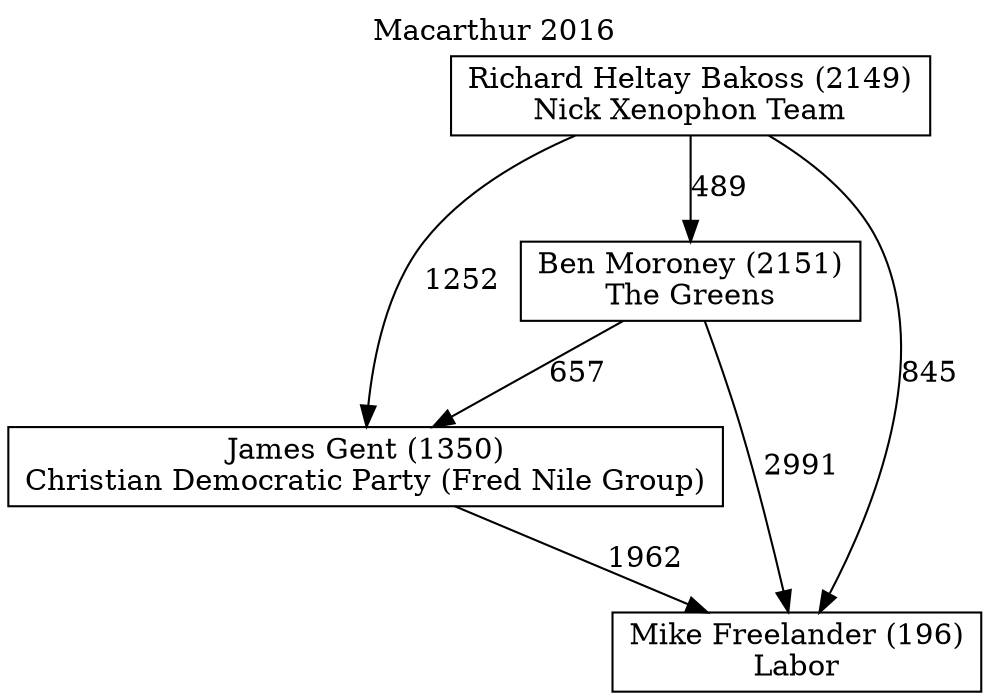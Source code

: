 // House preference flow
digraph "Mike Freelander (196)_Macarthur_2016" {
	graph [label="Macarthur 2016" labelloc=t mclimit=10]
	node [shape=box]
	"James Gent (1350)" [label="James Gent (1350)
Christian Democratic Party (Fred Nile Group)"]
	"Ben Moroney (2151)" [label="Ben Moroney (2151)
The Greens"]
	"Richard Heltay Bakoss (2149)" [label="Richard Heltay Bakoss (2149)
Nick Xenophon Team"]
	"Mike Freelander (196)" [label="Mike Freelander (196)
Labor"]
	"Ben Moroney (2151)" -> "James Gent (1350)" [label=657]
	"Ben Moroney (2151)" -> "Mike Freelander (196)" [label=2991]
	"Richard Heltay Bakoss (2149)" -> "Ben Moroney (2151)" [label=489]
	"Richard Heltay Bakoss (2149)" -> "Mike Freelander (196)" [label=845]
	"Richard Heltay Bakoss (2149)" -> "James Gent (1350)" [label=1252]
	"James Gent (1350)" -> "Mike Freelander (196)" [label=1962]
}
